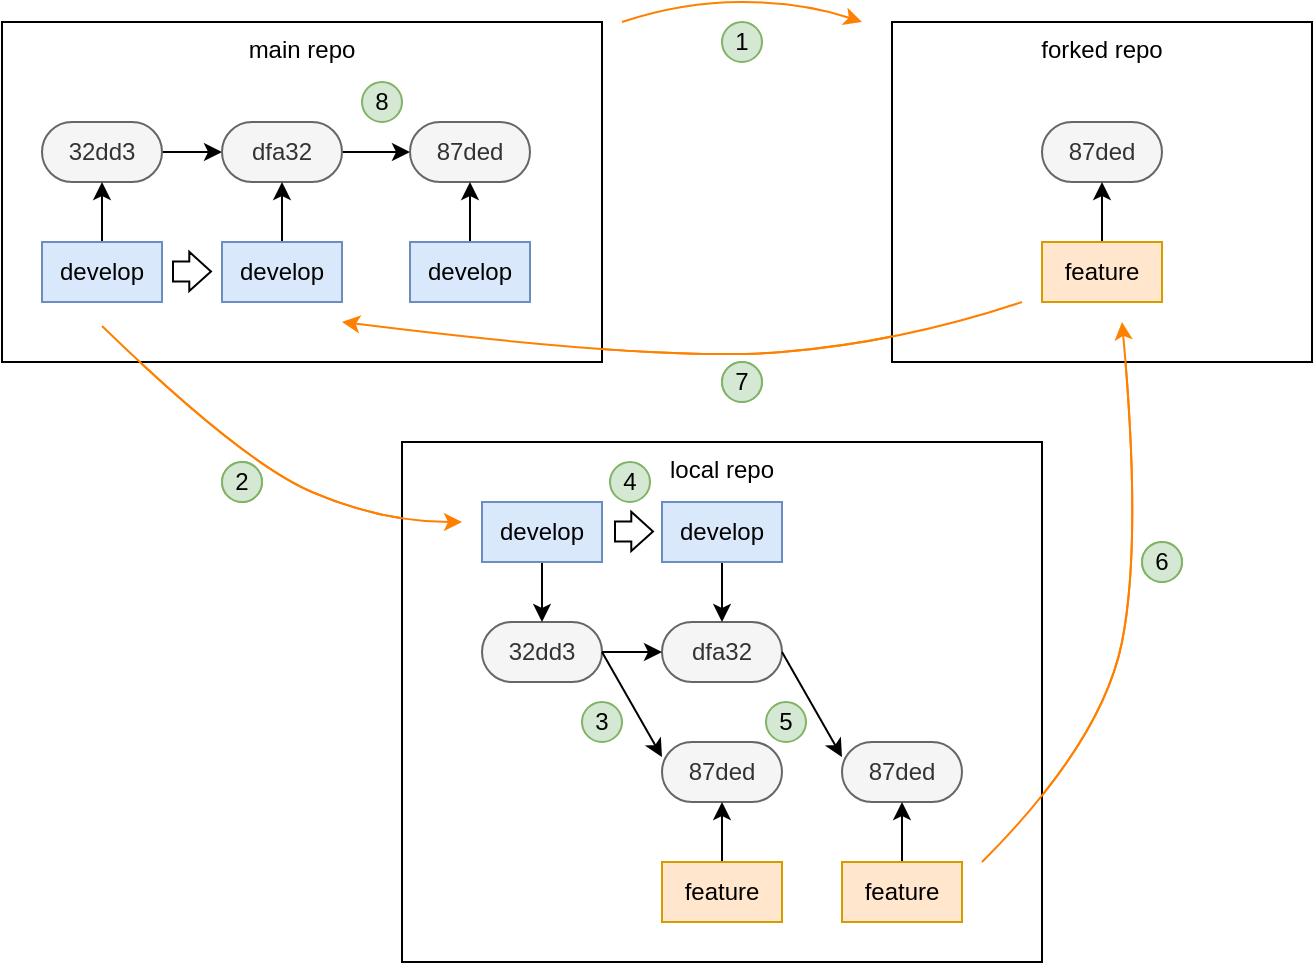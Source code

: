 <mxfile version="16.6.1" type="github"><diagram id="PcKVKPuZdvBPAP3-6IlB" name="Page-1"><mxGraphModel dx="1357" dy="802" grid="1" gridSize="10" guides="1" tooltips="1" connect="1" arrows="1" fold="1" page="1" pageScale="1" pageWidth="827" pageHeight="1169" math="0" shadow="0"><root><mxCell id="0"/><mxCell id="1" parent="0"/><mxCell id="yOURk0sR3Wv5ZBAij__z-65" value="main repo" style="rounded=0;whiteSpace=wrap;html=1;verticalAlign=top;" parent="1" vertex="1"><mxGeometry x="150" y="70" width="300" height="170" as="geometry"/></mxCell><mxCell id="yOURk0sR3Wv5ZBAij__z-66" value="forked repo" style="rounded=0;whiteSpace=wrap;html=1;verticalAlign=top;" parent="1" vertex="1"><mxGeometry x="595" y="70" width="210" height="170" as="geometry"/></mxCell><mxCell id="yOURk0sR3Wv5ZBAij__z-67" value="local repo" style="rounded=0;whiteSpace=wrap;html=1;verticalAlign=top;" parent="1" vertex="1"><mxGeometry x="350" y="280" width="320" height="260" as="geometry"/></mxCell><mxCell id="yOURk0sR3Wv5ZBAij__z-68" style="edgeStyle=orthogonalEdgeStyle;rounded=0;orthogonalLoop=1;jettySize=auto;html=1;entryX=0;entryY=0.5;entryDx=0;entryDy=0;" parent="1" source="yOURk0sR3Wv5ZBAij__z-69" target="yOURk0sR3Wv5ZBAij__z-71" edge="1"><mxGeometry relative="1" as="geometry"/></mxCell><mxCell id="yOURk0sR3Wv5ZBAij__z-69" value="32dd3" style="rounded=1;whiteSpace=wrap;html=1;arcSize=50;fillColor=#f5f5f5;strokeColor=#666666;fontColor=#333333;" parent="1" vertex="1"><mxGeometry x="170" y="120" width="60" height="30" as="geometry"/></mxCell><mxCell id="yOURk0sR3Wv5ZBAij__z-70" value="" style="edgeStyle=none;rounded=0;orthogonalLoop=1;jettySize=auto;html=1;strokeColor=#000000;" parent="1" source="yOURk0sR3Wv5ZBAij__z-71" target="yOURk0sR3Wv5ZBAij__z-105" edge="1"><mxGeometry relative="1" as="geometry"/></mxCell><mxCell id="yOURk0sR3Wv5ZBAij__z-71" value="dfa32" style="rounded=1;whiteSpace=wrap;html=1;arcSize=50;fillColor=#f5f5f5;strokeColor=#666666;fontColor=#333333;" parent="1" vertex="1"><mxGeometry x="260" y="120" width="60" height="30" as="geometry"/></mxCell><mxCell id="yOURk0sR3Wv5ZBAij__z-72" style="edgeStyle=orthogonalEdgeStyle;rounded=0;orthogonalLoop=1;jettySize=auto;html=1;entryX=0.5;entryY=1;entryDx=0;entryDy=0;" parent="1" source="yOURk0sR3Wv5ZBAij__z-73" target="yOURk0sR3Wv5ZBAij__z-69" edge="1"><mxGeometry relative="1" as="geometry"><mxPoint x="197" y="150" as="targetPoint"/></mxGeometry></mxCell><mxCell id="yOURk0sR3Wv5ZBAij__z-73" value="develop" style="rounded=0;whiteSpace=wrap;html=1;fillColor=#dae8fc;strokeColor=#6c8ebf;" parent="1" vertex="1"><mxGeometry x="170" y="180" width="60" height="30" as="geometry"/></mxCell><mxCell id="yOURk0sR3Wv5ZBAij__z-74" value="32dd3" style="rounded=1;whiteSpace=wrap;html=1;arcSize=50;fillColor=#f5f5f5;strokeColor=#666666;fontColor=#333333;" parent="1" vertex="1"><mxGeometry x="390" y="370" width="60" height="30" as="geometry"/></mxCell><mxCell id="yOURk0sR3Wv5ZBAij__z-75" style="edgeStyle=orthogonalEdgeStyle;rounded=0;orthogonalLoop=1;jettySize=auto;html=1;" parent="1" source="yOURk0sR3Wv5ZBAij__z-76" edge="1"><mxGeometry relative="1" as="geometry"><mxPoint x="420" y="370" as="targetPoint"/></mxGeometry></mxCell><mxCell id="yOURk0sR3Wv5ZBAij__z-76" value="develop" style="rounded=0;whiteSpace=wrap;html=1;fillColor=#dae8fc;strokeColor=#6c8ebf;" parent="1" vertex="1"><mxGeometry x="390" y="310" width="60" height="30" as="geometry"/></mxCell><mxCell id="yOURk0sR3Wv5ZBAij__z-77" value="87ded" style="rounded=1;whiteSpace=wrap;html=1;arcSize=50;fillColor=#f5f5f5;strokeColor=#666666;fontColor=#333333;" parent="1" vertex="1"><mxGeometry x="480" y="430" width="60" height="30" as="geometry"/></mxCell><mxCell id="yOURk0sR3Wv5ZBAij__z-78" style="edgeStyle=orthogonalEdgeStyle;rounded=0;orthogonalLoop=1;jettySize=auto;html=1;entryX=0.5;entryY=1;entryDx=0;entryDy=0;" parent="1" source="yOURk0sR3Wv5ZBAij__z-79" target="yOURk0sR3Wv5ZBAij__z-77" edge="1"><mxGeometry relative="1" as="geometry"/></mxCell><mxCell id="yOURk0sR3Wv5ZBAij__z-79" value="feature" style="rounded=0;whiteSpace=wrap;html=1;fillColor=#ffe6cc;strokeColor=#d79b00;" parent="1" vertex="1"><mxGeometry x="480" y="490" width="60" height="30" as="geometry"/></mxCell><mxCell id="yOURk0sR3Wv5ZBAij__z-80" style="edgeStyle=orthogonalEdgeStyle;rounded=0;orthogonalLoop=1;jettySize=auto;html=1;entryX=0.5;entryY=1;entryDx=0;entryDy=0;" parent="1" source="yOURk0sR3Wv5ZBAij__z-81" target="yOURk0sR3Wv5ZBAij__z-71" edge="1"><mxGeometry relative="1" as="geometry"/></mxCell><mxCell id="yOURk0sR3Wv5ZBAij__z-81" value="develop" style="rounded=0;whiteSpace=wrap;html=1;fillColor=#dae8fc;strokeColor=#6c8ebf;" parent="1" vertex="1"><mxGeometry x="260" y="180" width="60" height="30" as="geometry"/></mxCell><mxCell id="yOURk0sR3Wv5ZBAij__z-82" value="" style="endArrow=classic;html=1;rounded=0;exitX=1;exitY=0.5;exitDx=0;exitDy=0;entryX=0;entryY=0.25;entryDx=0;entryDy=0;" parent="1" source="yOURk0sR3Wv5ZBAij__z-74" target="yOURk0sR3Wv5ZBAij__z-77" edge="1"><mxGeometry width="50" height="50" relative="1" as="geometry"><mxPoint x="440" y="320" as="sourcePoint"/><mxPoint x="490" y="270" as="targetPoint"/></mxGeometry></mxCell><mxCell id="yOURk0sR3Wv5ZBAij__z-83" value="" style="shape=flexArrow;endArrow=classic;html=1;rounded=0;endWidth=8.571;endSize=3.286;" parent="1" edge="1"><mxGeometry width="50" height="50" relative="1" as="geometry"><mxPoint x="235" y="194.71" as="sourcePoint"/><mxPoint x="255" y="194.71" as="targetPoint"/></mxGeometry></mxCell><mxCell id="yOURk0sR3Wv5ZBAij__z-84" value="" style="curved=1;endArrow=classic;html=1;rounded=0;strokeColor=#FF8000;" parent="1" edge="1"><mxGeometry width="50" height="50" relative="1" as="geometry"><mxPoint x="200" y="222" as="sourcePoint"/><mxPoint x="380" y="320" as="targetPoint"/><Array as="points"><mxPoint x="270" y="290"/><mxPoint x="340" y="320"/></Array></mxGeometry></mxCell><mxCell id="yOURk0sR3Wv5ZBAij__z-85" value="2" style="ellipse;whiteSpace=wrap;html=1;aspect=fixed;fillColor=#d5e8d4;strokeColor=#82b366;" parent="1" vertex="1"><mxGeometry x="260" y="290" width="20" height="20" as="geometry"/></mxCell><mxCell id="yOURk0sR3Wv5ZBAij__z-86" value="dfa32" style="rounded=1;whiteSpace=wrap;html=1;arcSize=50;fillColor=#f5f5f5;strokeColor=#666666;fontColor=#333333;" parent="1" vertex="1"><mxGeometry x="480" y="370" width="60" height="30" as="geometry"/></mxCell><mxCell id="yOURk0sR3Wv5ZBAij__z-87" value="" style="endArrow=classic;html=1;rounded=0;exitX=1;exitY=0.5;exitDx=0;exitDy=0;entryX=0;entryY=0.5;entryDx=0;entryDy=0;" parent="1" source="yOURk0sR3Wv5ZBAij__z-74" target="yOURk0sR3Wv5ZBAij__z-86" edge="1"><mxGeometry width="50" height="50" relative="1" as="geometry"><mxPoint x="460" y="395" as="sourcePoint"/><mxPoint x="503.636" y="435" as="targetPoint"/></mxGeometry></mxCell><mxCell id="yOURk0sR3Wv5ZBAij__z-88" value="3" style="ellipse;whiteSpace=wrap;html=1;aspect=fixed;fillColor=#d5e8d4;strokeColor=#82b366;" parent="1" vertex="1"><mxGeometry x="440" y="410" width="20" height="20" as="geometry"/></mxCell><mxCell id="yOURk0sR3Wv5ZBAij__z-89" value="4" style="ellipse;whiteSpace=wrap;html=1;aspect=fixed;fillColor=#d5e8d4;strokeColor=#82b366;" parent="1" vertex="1"><mxGeometry x="454" y="290" width="20" height="20" as="geometry"/></mxCell><mxCell id="yOURk0sR3Wv5ZBAij__z-90" value="" style="rounded=0;orthogonalLoop=1;jettySize=auto;html=1;strokeColor=#000000;" parent="1" source="yOURk0sR3Wv5ZBAij__z-91" target="yOURk0sR3Wv5ZBAij__z-86" edge="1"><mxGeometry relative="1" as="geometry"/></mxCell><mxCell id="yOURk0sR3Wv5ZBAij__z-91" value="develop" style="rounded=0;whiteSpace=wrap;html=1;fillColor=#dae8fc;strokeColor=#6c8ebf;" parent="1" vertex="1"><mxGeometry x="480" y="310" width="60" height="30" as="geometry"/></mxCell><mxCell id="yOURk0sR3Wv5ZBAij__z-92" value="" style="shape=flexArrow;endArrow=classic;html=1;rounded=0;endWidth=8.571;endSize=3.286;" parent="1" edge="1"><mxGeometry width="50" height="50" relative="1" as="geometry"><mxPoint x="456" y="324.71" as="sourcePoint"/><mxPoint x="476" y="324.71" as="targetPoint"/></mxGeometry></mxCell><mxCell id="yOURk0sR3Wv5ZBAij__z-93" value="87ded" style="rounded=1;whiteSpace=wrap;html=1;arcSize=50;fillColor=#f5f5f5;strokeColor=#666666;fontColor=#333333;" parent="1" vertex="1"><mxGeometry x="570" y="430" width="60" height="30" as="geometry"/></mxCell><mxCell id="yOURk0sR3Wv5ZBAij__z-94" style="edgeStyle=none;rounded=0;orthogonalLoop=1;jettySize=auto;html=1;entryX=0.5;entryY=1;entryDx=0;entryDy=0;strokeColor=#000000;" parent="1" source="yOURk0sR3Wv5ZBAij__z-95" target="yOURk0sR3Wv5ZBAij__z-93" edge="1"><mxGeometry relative="1" as="geometry"/></mxCell><mxCell id="yOURk0sR3Wv5ZBAij__z-95" value="feature" style="rounded=0;whiteSpace=wrap;html=1;fillColor=#ffe6cc;strokeColor=#d79b00;" parent="1" vertex="1"><mxGeometry x="570" y="490" width="60" height="30" as="geometry"/></mxCell><mxCell id="yOURk0sR3Wv5ZBAij__z-96" value="" style="endArrow=classic;html=1;rounded=0;exitX=1;exitY=0.5;exitDx=0;exitDy=0;entryX=0;entryY=0.25;entryDx=0;entryDy=0;" parent="1" target="yOURk0sR3Wv5ZBAij__z-93" edge="1"><mxGeometry width="50" height="50" relative="1" as="geometry"><mxPoint x="540" y="385" as="sourcePoint"/><mxPoint x="580" y="270" as="targetPoint"/></mxGeometry></mxCell><mxCell id="yOURk0sR3Wv5ZBAij__z-97" value="5" style="ellipse;whiteSpace=wrap;html=1;aspect=fixed;fillColor=#d5e8d4;strokeColor=#82b366;" parent="1" vertex="1"><mxGeometry x="532" y="410" width="20" height="20" as="geometry"/></mxCell><mxCell id="yOURk0sR3Wv5ZBAij__z-98" value="87ded" style="rounded=1;whiteSpace=wrap;html=1;arcSize=50;fillColor=#f5f5f5;strokeColor=#666666;fontColor=#333333;" parent="1" vertex="1"><mxGeometry x="670" y="120" width="60" height="30" as="geometry"/></mxCell><mxCell id="yOURk0sR3Wv5ZBAij__z-99" style="edgeStyle=none;rounded=0;orthogonalLoop=1;jettySize=auto;html=1;strokeColor=#000000;" parent="1" source="yOURk0sR3Wv5ZBAij__z-100" target="yOURk0sR3Wv5ZBAij__z-98" edge="1"><mxGeometry relative="1" as="geometry"/></mxCell><mxCell id="yOURk0sR3Wv5ZBAij__z-100" value="feature" style="rounded=0;whiteSpace=wrap;html=1;fillColor=#ffe6cc;strokeColor=#d79b00;" parent="1" vertex="1"><mxGeometry x="670" y="180" width="60" height="30" as="geometry"/></mxCell><mxCell id="yOURk0sR3Wv5ZBAij__z-101" value="" style="curved=1;endArrow=classic;html=1;rounded=0;strokeColor=#FF8000;" parent="1" edge="1"><mxGeometry width="50" height="50" relative="1" as="geometry"><mxPoint x="640" y="490" as="sourcePoint"/><mxPoint x="710" y="220" as="targetPoint"/><Array as="points"><mxPoint x="700" y="430"/><mxPoint x="720" y="330"/></Array></mxGeometry></mxCell><mxCell id="yOURk0sR3Wv5ZBAij__z-102" value="6" style="ellipse;whiteSpace=wrap;html=1;aspect=fixed;fillColor=#d5e8d4;strokeColor=#82b366;" parent="1" vertex="1"><mxGeometry x="720" y="330" width="20" height="20" as="geometry"/></mxCell><mxCell id="yOURk0sR3Wv5ZBAij__z-103" value="" style="curved=1;endArrow=classic;html=1;rounded=0;strokeColor=#FF8000;" parent="1" edge="1"><mxGeometry width="50" height="50" relative="1" as="geometry"><mxPoint x="660" y="210" as="sourcePoint"/><mxPoint x="320" y="220" as="targetPoint"/><Array as="points"><mxPoint x="600" y="230"/><mxPoint x="480" y="240"/></Array></mxGeometry></mxCell><mxCell id="yOURk0sR3Wv5ZBAij__z-104" value="7" style="ellipse;whiteSpace=wrap;html=1;aspect=fixed;fillColor=#d5e8d4;strokeColor=#82b366;" parent="1" vertex="1"><mxGeometry x="510" y="240" width="20" height="20" as="geometry"/></mxCell><mxCell id="yOURk0sR3Wv5ZBAij__z-105" value="87ded" style="rounded=1;whiteSpace=wrap;html=1;arcSize=50;fillColor=#f5f5f5;strokeColor=#666666;fontColor=#333333;" parent="1" vertex="1"><mxGeometry x="354" y="120" width="60" height="30" as="geometry"/></mxCell><mxCell id="yOURk0sR3Wv5ZBAij__z-106" style="edgeStyle=none;rounded=0;orthogonalLoop=1;jettySize=auto;html=1;entryX=0.5;entryY=1;entryDx=0;entryDy=0;strokeColor=#000000;" parent="1" source="yOURk0sR3Wv5ZBAij__z-107" target="yOURk0sR3Wv5ZBAij__z-105" edge="1"><mxGeometry relative="1" as="geometry"/></mxCell><mxCell id="yOURk0sR3Wv5ZBAij__z-107" value="develop" style="rounded=0;whiteSpace=wrap;html=1;fillColor=#dae8fc;strokeColor=#6c8ebf;" parent="1" vertex="1"><mxGeometry x="354" y="180" width="60" height="30" as="geometry"/></mxCell><mxCell id="yOURk0sR3Wv5ZBAij__z-108" value="8" style="ellipse;whiteSpace=wrap;html=1;aspect=fixed;fillColor=#d5e8d4;strokeColor=#82b366;" parent="1" vertex="1"><mxGeometry x="330" y="100" width="20" height="20" as="geometry"/></mxCell><mxCell id="yOURk0sR3Wv5ZBAij__z-109" value="" style="curved=1;endArrow=classic;html=1;rounded=0;strokeColor=#FF8000;" parent="1" edge="1"><mxGeometry width="50" height="50" relative="1" as="geometry"><mxPoint x="460" y="70" as="sourcePoint"/><mxPoint x="580" y="70" as="targetPoint"/><Array as="points"><mxPoint x="490" y="60"/><mxPoint x="550" y="60"/></Array></mxGeometry></mxCell><mxCell id="yOURk0sR3Wv5ZBAij__z-110" value="main repo" style="rounded=0;whiteSpace=wrap;html=1;verticalAlign=top;" parent="1" vertex="1"><mxGeometry x="150" y="70" width="300" height="170" as="geometry"/></mxCell><mxCell id="yOURk0sR3Wv5ZBAij__z-111" value="1" style="ellipse;whiteSpace=wrap;html=1;aspect=fixed;fillColor=#d5e8d4;strokeColor=#82b366;" parent="1" vertex="1"><mxGeometry x="510" y="70" width="20" height="20" as="geometry"/></mxCell><mxCell id="yOURk0sR3Wv5ZBAij__z-112" value="forked repo" style="rounded=0;whiteSpace=wrap;html=1;verticalAlign=top;" parent="1" vertex="1"><mxGeometry x="595" y="70" width="210" height="170" as="geometry"/></mxCell><mxCell id="yOURk0sR3Wv5ZBAij__z-113" value="local repo" style="rounded=0;whiteSpace=wrap;html=1;verticalAlign=top;" parent="1" vertex="1"><mxGeometry x="350" y="280" width="320" height="260" as="geometry"/></mxCell><mxCell id="yOURk0sR3Wv5ZBAij__z-114" style="edgeStyle=orthogonalEdgeStyle;rounded=0;orthogonalLoop=1;jettySize=auto;html=1;entryX=0;entryY=0.5;entryDx=0;entryDy=0;" parent="1" source="yOURk0sR3Wv5ZBAij__z-115" target="yOURk0sR3Wv5ZBAij__z-117" edge="1"><mxGeometry relative="1" as="geometry"/></mxCell><mxCell id="yOURk0sR3Wv5ZBAij__z-115" value="32dd3" style="rounded=1;whiteSpace=wrap;html=1;arcSize=50;fillColor=#f5f5f5;strokeColor=#666666;fontColor=#333333;" parent="1" vertex="1"><mxGeometry x="170" y="120" width="60" height="30" as="geometry"/></mxCell><mxCell id="yOURk0sR3Wv5ZBAij__z-116" value="" style="edgeStyle=none;rounded=0;orthogonalLoop=1;jettySize=auto;html=1;strokeColor=#000000;" parent="1" source="yOURk0sR3Wv5ZBAij__z-117" target="yOURk0sR3Wv5ZBAij__z-151" edge="1"><mxGeometry relative="1" as="geometry"/></mxCell><mxCell id="yOURk0sR3Wv5ZBAij__z-117" value="dfa32" style="rounded=1;whiteSpace=wrap;html=1;arcSize=50;fillColor=#f5f5f5;strokeColor=#666666;fontColor=#333333;" parent="1" vertex="1"><mxGeometry x="260" y="120" width="60" height="30" as="geometry"/></mxCell><mxCell id="yOURk0sR3Wv5ZBAij__z-118" style="edgeStyle=orthogonalEdgeStyle;rounded=0;orthogonalLoop=1;jettySize=auto;html=1;entryX=0.5;entryY=1;entryDx=0;entryDy=0;" parent="1" source="yOURk0sR3Wv5ZBAij__z-119" target="yOURk0sR3Wv5ZBAij__z-115" edge="1"><mxGeometry relative="1" as="geometry"><mxPoint x="197" y="150" as="targetPoint"/></mxGeometry></mxCell><mxCell id="yOURk0sR3Wv5ZBAij__z-119" value="develop" style="rounded=0;whiteSpace=wrap;html=1;fillColor=#dae8fc;strokeColor=#6c8ebf;" parent="1" vertex="1"><mxGeometry x="170" y="180" width="60" height="30" as="geometry"/></mxCell><mxCell id="yOURk0sR3Wv5ZBAij__z-120" value="32dd3" style="rounded=1;whiteSpace=wrap;html=1;arcSize=50;fillColor=#f5f5f5;strokeColor=#666666;fontColor=#333333;" parent="1" vertex="1"><mxGeometry x="390" y="370" width="60" height="30" as="geometry"/></mxCell><mxCell id="yOURk0sR3Wv5ZBAij__z-121" style="edgeStyle=orthogonalEdgeStyle;rounded=0;orthogonalLoop=1;jettySize=auto;html=1;" parent="1" source="yOURk0sR3Wv5ZBAij__z-122" edge="1"><mxGeometry relative="1" as="geometry"><mxPoint x="420" y="370" as="targetPoint"/></mxGeometry></mxCell><mxCell id="yOURk0sR3Wv5ZBAij__z-122" value="develop" style="rounded=0;whiteSpace=wrap;html=1;fillColor=#dae8fc;strokeColor=#6c8ebf;" parent="1" vertex="1"><mxGeometry x="390" y="310" width="60" height="30" as="geometry"/></mxCell><mxCell id="yOURk0sR3Wv5ZBAij__z-123" value="87ded" style="rounded=1;whiteSpace=wrap;html=1;arcSize=50;fillColor=#f5f5f5;strokeColor=#666666;fontColor=#333333;" parent="1" vertex="1"><mxGeometry x="480" y="430" width="60" height="30" as="geometry"/></mxCell><mxCell id="yOURk0sR3Wv5ZBAij__z-124" style="edgeStyle=orthogonalEdgeStyle;rounded=0;orthogonalLoop=1;jettySize=auto;html=1;entryX=0.5;entryY=1;entryDx=0;entryDy=0;" parent="1" source="yOURk0sR3Wv5ZBAij__z-125" target="yOURk0sR3Wv5ZBAij__z-123" edge="1"><mxGeometry relative="1" as="geometry"/></mxCell><mxCell id="yOURk0sR3Wv5ZBAij__z-125" value="feature" style="rounded=0;whiteSpace=wrap;html=1;fillColor=#ffe6cc;strokeColor=#d79b00;" parent="1" vertex="1"><mxGeometry x="480" y="490" width="60" height="30" as="geometry"/></mxCell><mxCell id="yOURk0sR3Wv5ZBAij__z-126" style="edgeStyle=orthogonalEdgeStyle;rounded=0;orthogonalLoop=1;jettySize=auto;html=1;entryX=0.5;entryY=1;entryDx=0;entryDy=0;" parent="1" source="yOURk0sR3Wv5ZBAij__z-127" target="yOURk0sR3Wv5ZBAij__z-117" edge="1"><mxGeometry relative="1" as="geometry"/></mxCell><mxCell id="yOURk0sR3Wv5ZBAij__z-127" value="develop" style="rounded=0;whiteSpace=wrap;html=1;fillColor=#dae8fc;strokeColor=#6c8ebf;" parent="1" vertex="1"><mxGeometry x="260" y="180" width="60" height="30" as="geometry"/></mxCell><mxCell id="yOURk0sR3Wv5ZBAij__z-128" value="" style="endArrow=classic;html=1;rounded=0;exitX=1;exitY=0.5;exitDx=0;exitDy=0;entryX=0;entryY=0.25;entryDx=0;entryDy=0;" parent="1" source="yOURk0sR3Wv5ZBAij__z-120" target="yOURk0sR3Wv5ZBAij__z-123" edge="1"><mxGeometry width="50" height="50" relative="1" as="geometry"><mxPoint x="440" y="320" as="sourcePoint"/><mxPoint x="490" y="270" as="targetPoint"/></mxGeometry></mxCell><mxCell id="yOURk0sR3Wv5ZBAij__z-129" value="" style="shape=flexArrow;endArrow=classic;html=1;rounded=0;endWidth=8.571;endSize=3.286;" parent="1" edge="1"><mxGeometry width="50" height="50" relative="1" as="geometry"><mxPoint x="235" y="194.71" as="sourcePoint"/><mxPoint x="255" y="194.71" as="targetPoint"/></mxGeometry></mxCell><mxCell id="yOURk0sR3Wv5ZBAij__z-130" value="" style="curved=1;endArrow=classic;html=1;rounded=0;strokeColor=#FF8000;" parent="1" edge="1"><mxGeometry width="50" height="50" relative="1" as="geometry"><mxPoint x="200" y="222" as="sourcePoint"/><mxPoint x="380" y="320" as="targetPoint"/><Array as="points"><mxPoint x="270" y="290"/><mxPoint x="340" y="320"/></Array></mxGeometry></mxCell><mxCell id="yOURk0sR3Wv5ZBAij__z-131" value="2" style="ellipse;whiteSpace=wrap;html=1;aspect=fixed;fillColor=#d5e8d4;strokeColor=#82b366;" parent="1" vertex="1"><mxGeometry x="260" y="290" width="20" height="20" as="geometry"/></mxCell><mxCell id="yOURk0sR3Wv5ZBAij__z-132" value="dfa32" style="rounded=1;whiteSpace=wrap;html=1;arcSize=50;fillColor=#f5f5f5;strokeColor=#666666;fontColor=#333333;" parent="1" vertex="1"><mxGeometry x="480" y="370" width="60" height="30" as="geometry"/></mxCell><mxCell id="yOURk0sR3Wv5ZBAij__z-133" value="" style="endArrow=classic;html=1;rounded=0;exitX=1;exitY=0.5;exitDx=0;exitDy=0;entryX=0;entryY=0.5;entryDx=0;entryDy=0;" parent="1" source="yOURk0sR3Wv5ZBAij__z-120" target="yOURk0sR3Wv5ZBAij__z-132" edge="1"><mxGeometry width="50" height="50" relative="1" as="geometry"><mxPoint x="460" y="395" as="sourcePoint"/><mxPoint x="503.636" y="435" as="targetPoint"/></mxGeometry></mxCell><mxCell id="yOURk0sR3Wv5ZBAij__z-134" value="3" style="ellipse;whiteSpace=wrap;html=1;aspect=fixed;fillColor=#d5e8d4;strokeColor=#82b366;" parent="1" vertex="1"><mxGeometry x="440" y="410" width="20" height="20" as="geometry"/></mxCell><mxCell id="yOURk0sR3Wv5ZBAij__z-135" value="4" style="ellipse;whiteSpace=wrap;html=1;aspect=fixed;fillColor=#d5e8d4;strokeColor=#82b366;" parent="1" vertex="1"><mxGeometry x="454" y="290" width="20" height="20" as="geometry"/></mxCell><mxCell id="yOURk0sR3Wv5ZBAij__z-136" value="" style="rounded=0;orthogonalLoop=1;jettySize=auto;html=1;strokeColor=#000000;" parent="1" source="yOURk0sR3Wv5ZBAij__z-137" target="yOURk0sR3Wv5ZBAij__z-132" edge="1"><mxGeometry relative="1" as="geometry"/></mxCell><mxCell id="yOURk0sR3Wv5ZBAij__z-137" value="develop" style="rounded=0;whiteSpace=wrap;html=1;fillColor=#dae8fc;strokeColor=#6c8ebf;" parent="1" vertex="1"><mxGeometry x="480" y="310" width="60" height="30" as="geometry"/></mxCell><mxCell id="yOURk0sR3Wv5ZBAij__z-138" value="" style="shape=flexArrow;endArrow=classic;html=1;rounded=0;endWidth=8.571;endSize=3.286;" parent="1" edge="1"><mxGeometry width="50" height="50" relative="1" as="geometry"><mxPoint x="456" y="324.71" as="sourcePoint"/><mxPoint x="476" y="324.71" as="targetPoint"/></mxGeometry></mxCell><mxCell id="yOURk0sR3Wv5ZBAij__z-139" value="87ded" style="rounded=1;whiteSpace=wrap;html=1;arcSize=50;fillColor=#f5f5f5;strokeColor=#666666;fontColor=#333333;" parent="1" vertex="1"><mxGeometry x="570" y="430" width="60" height="30" as="geometry"/></mxCell><mxCell id="yOURk0sR3Wv5ZBAij__z-140" style="edgeStyle=none;rounded=0;orthogonalLoop=1;jettySize=auto;html=1;entryX=0.5;entryY=1;entryDx=0;entryDy=0;strokeColor=#000000;" parent="1" source="yOURk0sR3Wv5ZBAij__z-141" target="yOURk0sR3Wv5ZBAij__z-139" edge="1"><mxGeometry relative="1" as="geometry"/></mxCell><mxCell id="yOURk0sR3Wv5ZBAij__z-141" value="feature" style="rounded=0;whiteSpace=wrap;html=1;fillColor=#ffe6cc;strokeColor=#d79b00;" parent="1" vertex="1"><mxGeometry x="570" y="490" width="60" height="30" as="geometry"/></mxCell><mxCell id="yOURk0sR3Wv5ZBAij__z-142" value="" style="endArrow=classic;html=1;rounded=0;exitX=1;exitY=0.5;exitDx=0;exitDy=0;entryX=0;entryY=0.25;entryDx=0;entryDy=0;" parent="1" target="yOURk0sR3Wv5ZBAij__z-139" edge="1"><mxGeometry width="50" height="50" relative="1" as="geometry"><mxPoint x="540" y="385" as="sourcePoint"/><mxPoint x="580" y="270" as="targetPoint"/></mxGeometry></mxCell><mxCell id="yOURk0sR3Wv5ZBAij__z-143" value="5" style="ellipse;whiteSpace=wrap;html=1;aspect=fixed;fillColor=#d5e8d4;strokeColor=#82b366;" parent="1" vertex="1"><mxGeometry x="532" y="410" width="20" height="20" as="geometry"/></mxCell><mxCell id="yOURk0sR3Wv5ZBAij__z-144" value="87ded" style="rounded=1;whiteSpace=wrap;html=1;arcSize=50;fillColor=#f5f5f5;strokeColor=#666666;fontColor=#333333;" parent="1" vertex="1"><mxGeometry x="670" y="120" width="60" height="30" as="geometry"/></mxCell><mxCell id="yOURk0sR3Wv5ZBAij__z-145" style="edgeStyle=none;rounded=0;orthogonalLoop=1;jettySize=auto;html=1;strokeColor=#000000;" parent="1" source="yOURk0sR3Wv5ZBAij__z-146" target="yOURk0sR3Wv5ZBAij__z-144" edge="1"><mxGeometry relative="1" as="geometry"/></mxCell><mxCell id="yOURk0sR3Wv5ZBAij__z-146" value="feature" style="rounded=0;whiteSpace=wrap;html=1;fillColor=#ffe6cc;strokeColor=#d79b00;" parent="1" vertex="1"><mxGeometry x="670" y="180" width="60" height="30" as="geometry"/></mxCell><mxCell id="yOURk0sR3Wv5ZBAij__z-147" value="" style="curved=1;endArrow=classic;html=1;rounded=0;strokeColor=#FF8000;" parent="1" edge="1"><mxGeometry width="50" height="50" relative="1" as="geometry"><mxPoint x="640" y="490" as="sourcePoint"/><mxPoint x="710" y="220" as="targetPoint"/><Array as="points"><mxPoint x="700" y="430"/><mxPoint x="720" y="330"/></Array></mxGeometry></mxCell><mxCell id="yOURk0sR3Wv5ZBAij__z-148" value="6" style="ellipse;whiteSpace=wrap;html=1;aspect=fixed;fillColor=#d5e8d4;strokeColor=#82b366;" parent="1" vertex="1"><mxGeometry x="720" y="330" width="20" height="20" as="geometry"/></mxCell><mxCell id="yOURk0sR3Wv5ZBAij__z-149" value="" style="curved=1;endArrow=classic;html=1;rounded=0;strokeColor=#FF8000;" parent="1" edge="1"><mxGeometry width="50" height="50" relative="1" as="geometry"><mxPoint x="660" y="210" as="sourcePoint"/><mxPoint x="320" y="220" as="targetPoint"/><Array as="points"><mxPoint x="600" y="230"/><mxPoint x="480" y="240"/></Array></mxGeometry></mxCell><mxCell id="yOURk0sR3Wv5ZBAij__z-150" value="7" style="ellipse;whiteSpace=wrap;html=1;aspect=fixed;fillColor=#d5e8d4;strokeColor=#82b366;" parent="1" vertex="1"><mxGeometry x="510" y="240" width="20" height="20" as="geometry"/></mxCell><mxCell id="yOURk0sR3Wv5ZBAij__z-151" value="87ded" style="rounded=1;whiteSpace=wrap;html=1;arcSize=50;fillColor=#f5f5f5;strokeColor=#666666;fontColor=#333333;" parent="1" vertex="1"><mxGeometry x="354" y="120" width="60" height="30" as="geometry"/></mxCell><mxCell id="yOURk0sR3Wv5ZBAij__z-152" style="edgeStyle=none;rounded=0;orthogonalLoop=1;jettySize=auto;html=1;entryX=0.5;entryY=1;entryDx=0;entryDy=0;strokeColor=#000000;" parent="1" source="yOURk0sR3Wv5ZBAij__z-153" target="yOURk0sR3Wv5ZBAij__z-151" edge="1"><mxGeometry relative="1" as="geometry"/></mxCell><mxCell id="yOURk0sR3Wv5ZBAij__z-153" value="develop" style="rounded=0;whiteSpace=wrap;html=1;fillColor=#dae8fc;strokeColor=#6c8ebf;" parent="1" vertex="1"><mxGeometry x="354" y="180" width="60" height="30" as="geometry"/></mxCell><mxCell id="yOURk0sR3Wv5ZBAij__z-154" value="8" style="ellipse;whiteSpace=wrap;html=1;aspect=fixed;fillColor=#d5e8d4;strokeColor=#82b366;" parent="1" vertex="1"><mxGeometry x="330" y="100" width="20" height="20" as="geometry"/></mxCell></root></mxGraphModel></diagram></mxfile>